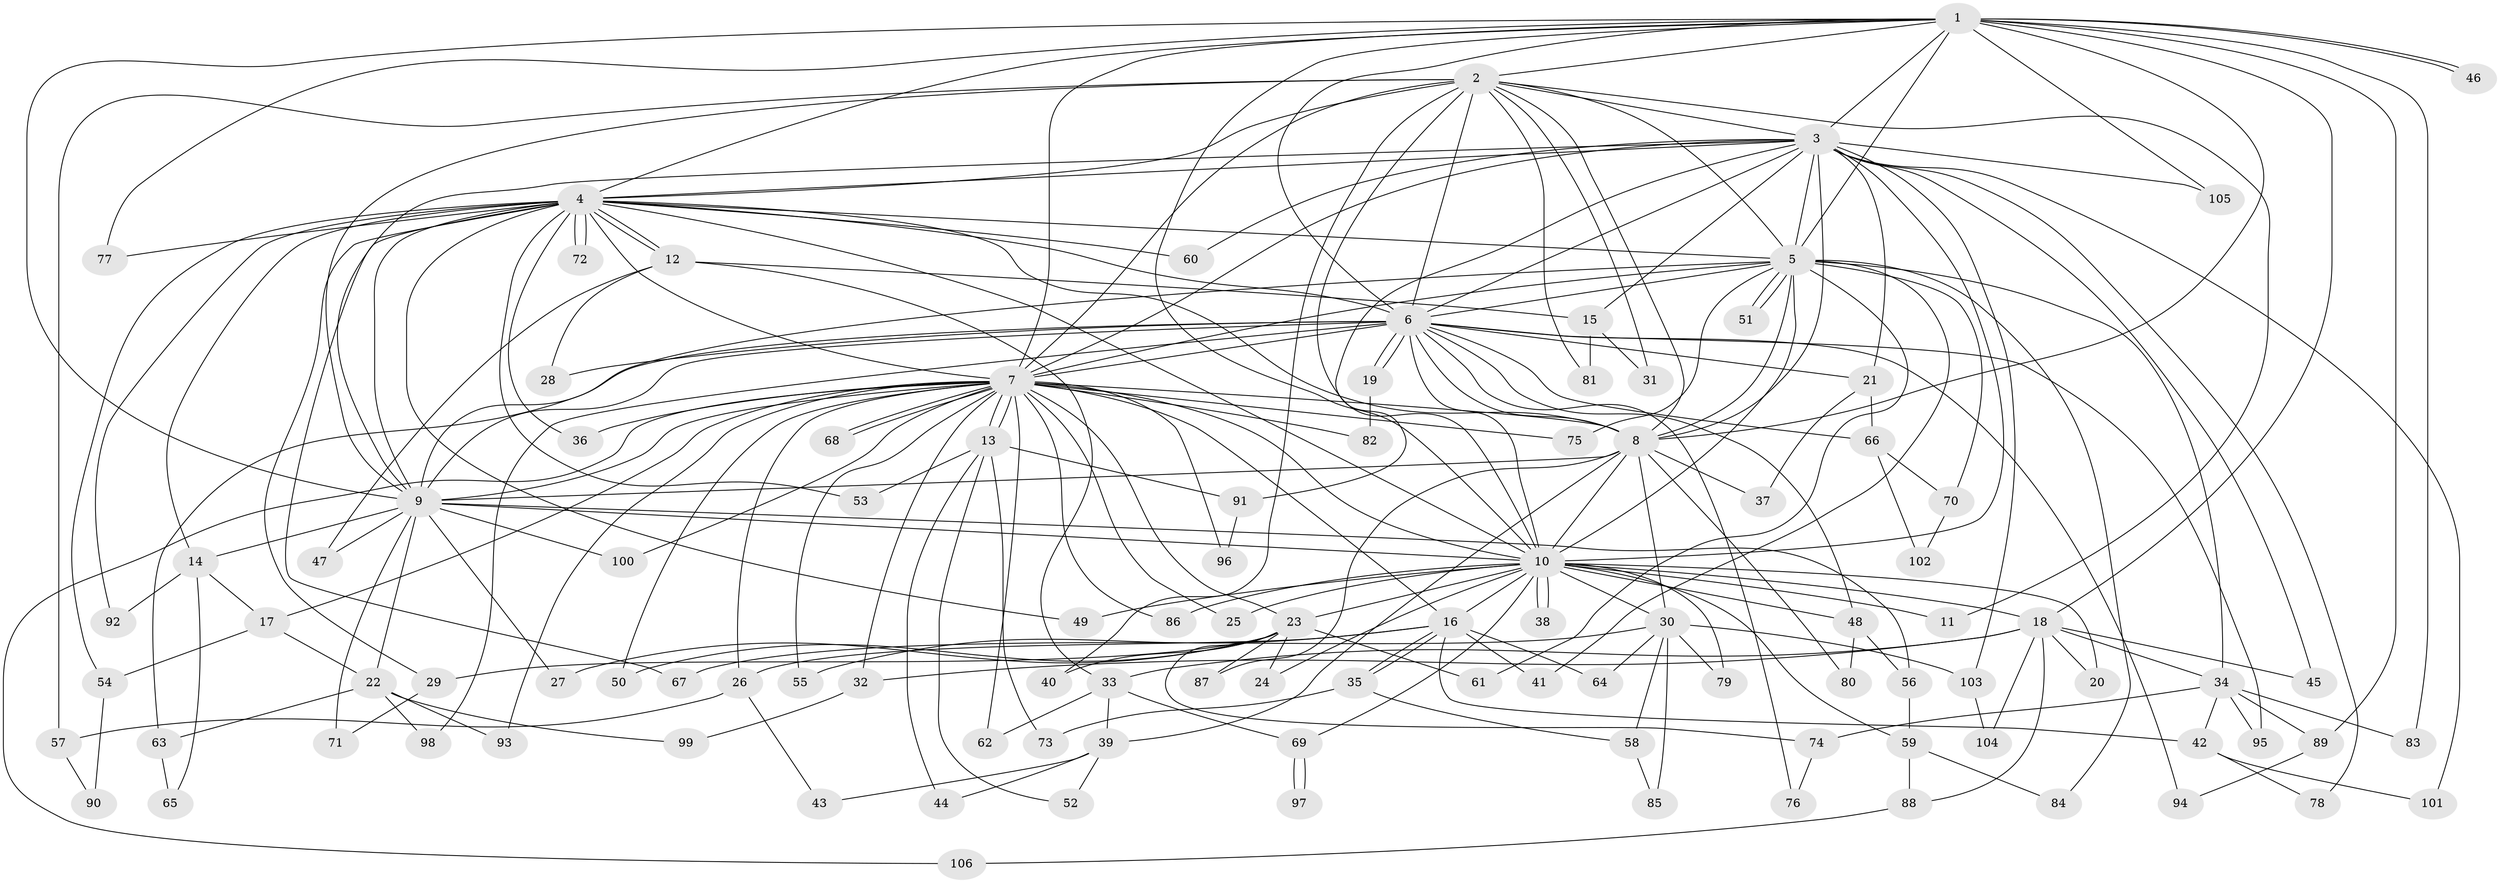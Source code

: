 // Generated by graph-tools (version 1.1) at 2025/49/03/09/25 03:49:36]
// undirected, 106 vertices, 237 edges
graph export_dot {
graph [start="1"]
  node [color=gray90,style=filled];
  1;
  2;
  3;
  4;
  5;
  6;
  7;
  8;
  9;
  10;
  11;
  12;
  13;
  14;
  15;
  16;
  17;
  18;
  19;
  20;
  21;
  22;
  23;
  24;
  25;
  26;
  27;
  28;
  29;
  30;
  31;
  32;
  33;
  34;
  35;
  36;
  37;
  38;
  39;
  40;
  41;
  42;
  43;
  44;
  45;
  46;
  47;
  48;
  49;
  50;
  51;
  52;
  53;
  54;
  55;
  56;
  57;
  58;
  59;
  60;
  61;
  62;
  63;
  64;
  65;
  66;
  67;
  68;
  69;
  70;
  71;
  72;
  73;
  74;
  75;
  76;
  77;
  78;
  79;
  80;
  81;
  82;
  83;
  84;
  85;
  86;
  87;
  88;
  89;
  90;
  91;
  92;
  93;
  94;
  95;
  96;
  97;
  98;
  99;
  100;
  101;
  102;
  103;
  104;
  105;
  106;
  1 -- 2;
  1 -- 3;
  1 -- 4;
  1 -- 5;
  1 -- 6;
  1 -- 7;
  1 -- 8;
  1 -- 9;
  1 -- 10;
  1 -- 18;
  1 -- 46;
  1 -- 46;
  1 -- 77;
  1 -- 83;
  1 -- 89;
  1 -- 105;
  2 -- 3;
  2 -- 4;
  2 -- 5;
  2 -- 6;
  2 -- 7;
  2 -- 8;
  2 -- 9;
  2 -- 10;
  2 -- 11;
  2 -- 31;
  2 -- 40;
  2 -- 57;
  2 -- 81;
  3 -- 4;
  3 -- 5;
  3 -- 6;
  3 -- 7;
  3 -- 8;
  3 -- 9;
  3 -- 10;
  3 -- 15;
  3 -- 21;
  3 -- 45;
  3 -- 60;
  3 -- 78;
  3 -- 91;
  3 -- 101;
  3 -- 103;
  3 -- 105;
  4 -- 5;
  4 -- 6;
  4 -- 7;
  4 -- 8;
  4 -- 9;
  4 -- 10;
  4 -- 12;
  4 -- 12;
  4 -- 14;
  4 -- 29;
  4 -- 36;
  4 -- 49;
  4 -- 53;
  4 -- 54;
  4 -- 60;
  4 -- 67;
  4 -- 72;
  4 -- 72;
  4 -- 77;
  4 -- 92;
  5 -- 6;
  5 -- 7;
  5 -- 8;
  5 -- 9;
  5 -- 10;
  5 -- 34;
  5 -- 41;
  5 -- 51;
  5 -- 51;
  5 -- 61;
  5 -- 70;
  5 -- 75;
  5 -- 84;
  6 -- 7;
  6 -- 8;
  6 -- 9;
  6 -- 10;
  6 -- 19;
  6 -- 19;
  6 -- 21;
  6 -- 28;
  6 -- 48;
  6 -- 63;
  6 -- 66;
  6 -- 76;
  6 -- 94;
  6 -- 95;
  6 -- 98;
  7 -- 8;
  7 -- 9;
  7 -- 10;
  7 -- 13;
  7 -- 13;
  7 -- 16;
  7 -- 17;
  7 -- 23;
  7 -- 25;
  7 -- 26;
  7 -- 32;
  7 -- 36;
  7 -- 50;
  7 -- 55;
  7 -- 62;
  7 -- 68;
  7 -- 68;
  7 -- 75;
  7 -- 82;
  7 -- 86;
  7 -- 93;
  7 -- 96;
  7 -- 100;
  7 -- 106;
  8 -- 9;
  8 -- 10;
  8 -- 30;
  8 -- 37;
  8 -- 39;
  8 -- 80;
  8 -- 87;
  9 -- 10;
  9 -- 14;
  9 -- 22;
  9 -- 27;
  9 -- 47;
  9 -- 56;
  9 -- 71;
  9 -- 100;
  10 -- 11;
  10 -- 16;
  10 -- 18;
  10 -- 20;
  10 -- 23;
  10 -- 24;
  10 -- 25;
  10 -- 30;
  10 -- 38;
  10 -- 38;
  10 -- 48;
  10 -- 49;
  10 -- 59;
  10 -- 69;
  10 -- 79;
  10 -- 86;
  12 -- 15;
  12 -- 28;
  12 -- 33;
  12 -- 47;
  13 -- 44;
  13 -- 52;
  13 -- 53;
  13 -- 73;
  13 -- 91;
  14 -- 17;
  14 -- 65;
  14 -- 92;
  15 -- 31;
  15 -- 81;
  16 -- 26;
  16 -- 35;
  16 -- 35;
  16 -- 41;
  16 -- 42;
  16 -- 55;
  16 -- 64;
  17 -- 22;
  17 -- 54;
  18 -- 20;
  18 -- 32;
  18 -- 33;
  18 -- 34;
  18 -- 45;
  18 -- 88;
  18 -- 104;
  19 -- 82;
  21 -- 37;
  21 -- 66;
  22 -- 63;
  22 -- 93;
  22 -- 98;
  22 -- 99;
  23 -- 24;
  23 -- 27;
  23 -- 29;
  23 -- 40;
  23 -- 50;
  23 -- 61;
  23 -- 74;
  23 -- 87;
  26 -- 43;
  26 -- 57;
  29 -- 71;
  30 -- 58;
  30 -- 64;
  30 -- 67;
  30 -- 79;
  30 -- 85;
  30 -- 103;
  32 -- 99;
  33 -- 39;
  33 -- 62;
  33 -- 69;
  34 -- 42;
  34 -- 74;
  34 -- 83;
  34 -- 89;
  34 -- 95;
  35 -- 58;
  35 -- 73;
  39 -- 43;
  39 -- 44;
  39 -- 52;
  42 -- 78;
  42 -- 101;
  48 -- 56;
  48 -- 80;
  54 -- 90;
  56 -- 59;
  57 -- 90;
  58 -- 85;
  59 -- 84;
  59 -- 88;
  63 -- 65;
  66 -- 70;
  66 -- 102;
  69 -- 97;
  69 -- 97;
  70 -- 102;
  74 -- 76;
  88 -- 106;
  89 -- 94;
  91 -- 96;
  103 -- 104;
}
